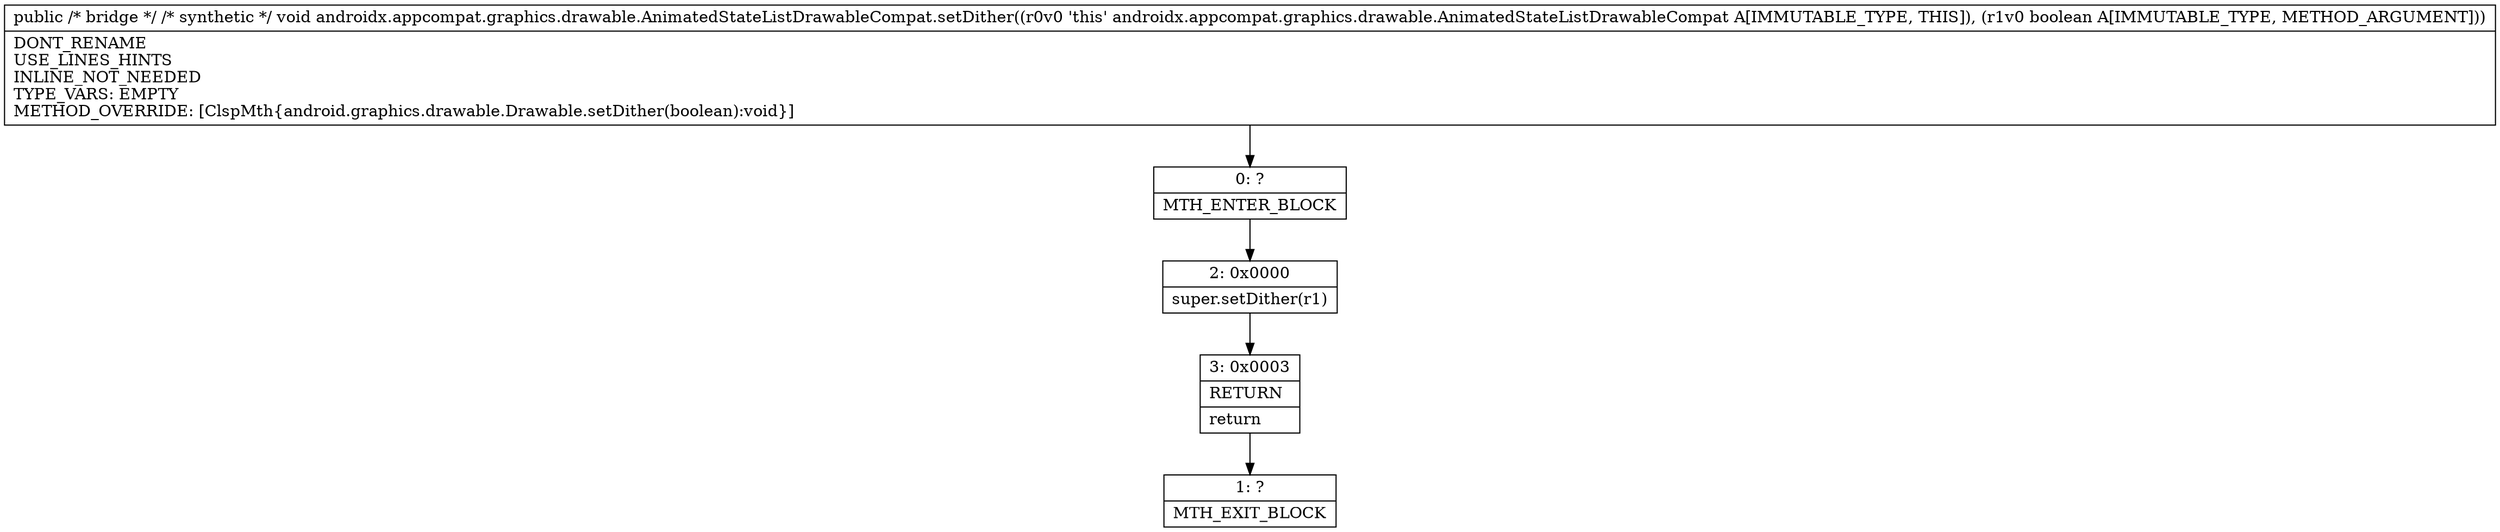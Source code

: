 digraph "CFG forandroidx.appcompat.graphics.drawable.AnimatedStateListDrawableCompat.setDither(Z)V" {
Node_0 [shape=record,label="{0\:\ ?|MTH_ENTER_BLOCK\l}"];
Node_2 [shape=record,label="{2\:\ 0x0000|super.setDither(r1)\l}"];
Node_3 [shape=record,label="{3\:\ 0x0003|RETURN\l|return\l}"];
Node_1 [shape=record,label="{1\:\ ?|MTH_EXIT_BLOCK\l}"];
MethodNode[shape=record,label="{public \/* bridge *\/ \/* synthetic *\/ void androidx.appcompat.graphics.drawable.AnimatedStateListDrawableCompat.setDither((r0v0 'this' androidx.appcompat.graphics.drawable.AnimatedStateListDrawableCompat A[IMMUTABLE_TYPE, THIS]), (r1v0 boolean A[IMMUTABLE_TYPE, METHOD_ARGUMENT]))  | DONT_RENAME\lUSE_LINES_HINTS\lINLINE_NOT_NEEDED\lTYPE_VARS: EMPTY\lMETHOD_OVERRIDE: [ClspMth\{android.graphics.drawable.Drawable.setDither(boolean):void\}]\l}"];
MethodNode -> Node_0;Node_0 -> Node_2;
Node_2 -> Node_3;
Node_3 -> Node_1;
}

